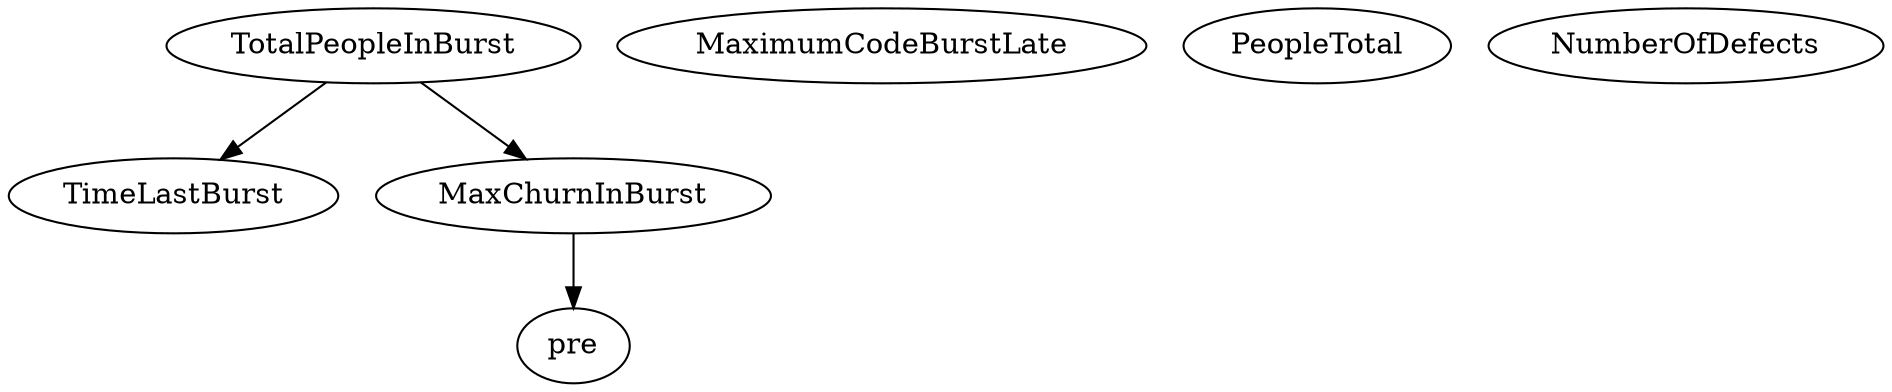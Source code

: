 digraph {
   TimeLastBurst;
   MaximumCodeBurstLate;
   PeopleTotal;
   NumberOfDefects;
   TotalPeopleInBurst;
   pre;
   MaxChurnInBurst;
   TotalPeopleInBurst -> TimeLastBurst;
   TotalPeopleInBurst -> MaxChurnInBurst;
   MaxChurnInBurst -> pre;
}
